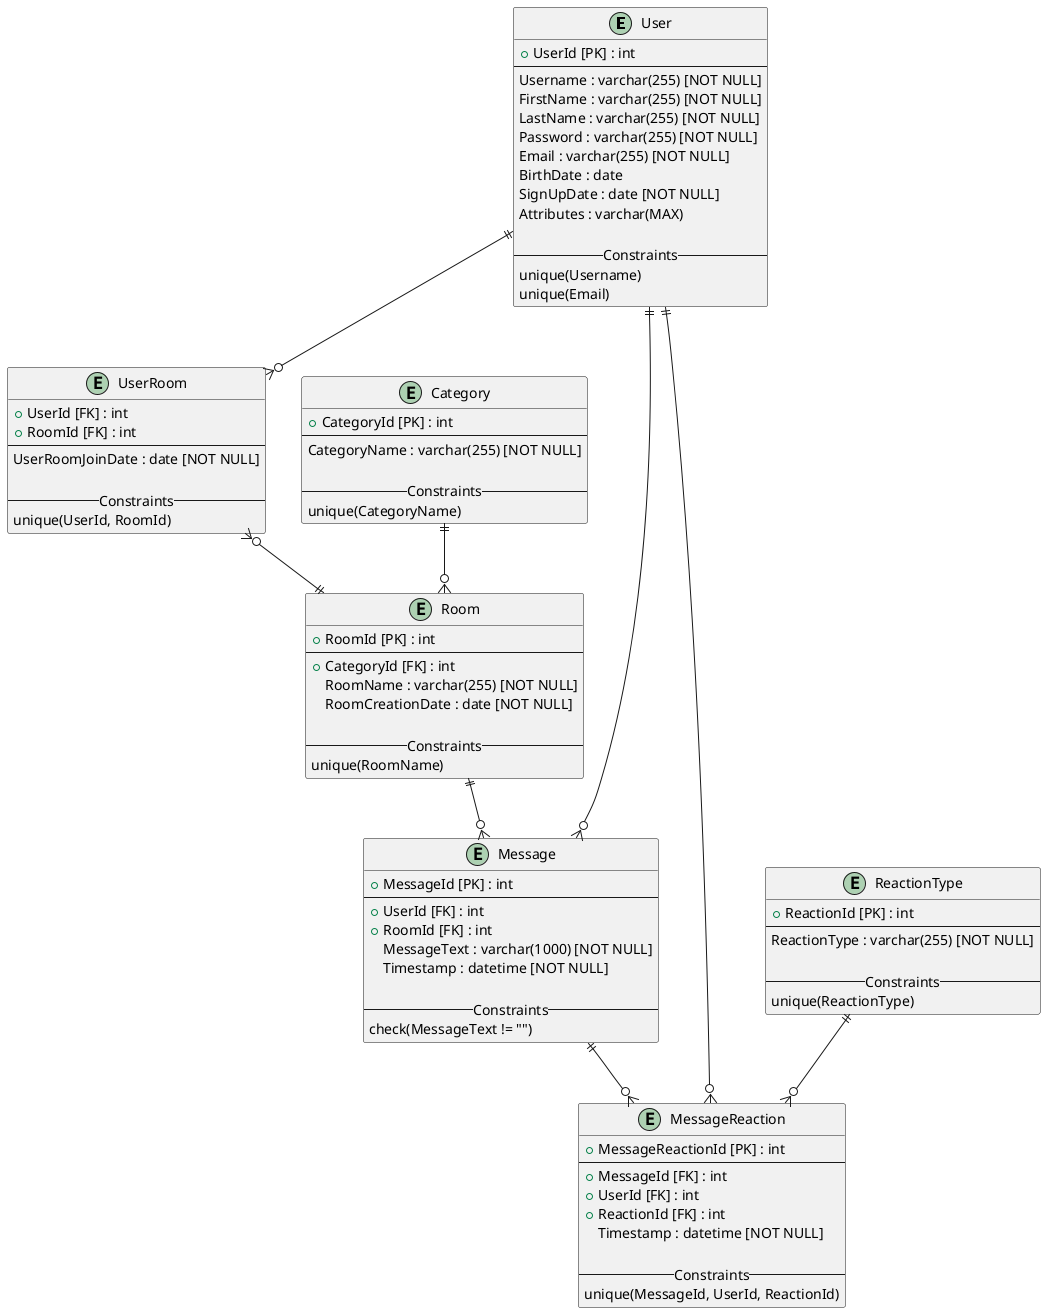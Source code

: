 @startuml "Chatflow"

entity "User" as user {
  + UserId [PK] : int
  --
  Username : varchar(255) [NOT NULL]
  FirstName : varchar(255) [NOT NULL]
  LastName : varchar(255) [NOT NULL]
  Password : varchar(255) [NOT NULL]
  Email : varchar(255) [NOT NULL]
  BirthDate : date
  SignUpDate : date [NOT NULL]
  Attributes : varchar(MAX)

  -- Constraints --
  unique(Username)
  unique(Email)
}

entity "Room" as room {
  + RoomId [PK] : int
  --
  + CategoryId [FK] : int
  RoomName : varchar(255) [NOT NULL]
  RoomCreationDate : date [NOT NULL]

  -- Constraints --
  unique(RoomName)
}

entity "Category" as category {
  + CategoryId [PK] : int
  --
  CategoryName : varchar(255) [NOT NULL]

  -- Constraints --
  unique(CategoryName)
}

entity "UserRoom" as user_room {
  + UserId [FK] : int
  + RoomId [FK] : int
  --
  UserRoomJoinDate : date [NOT NULL]

  -- Constraints --
  unique(UserId, RoomId)
}

entity "Message" as message {
  + MessageId [PK] : int
  --
  + UserId [FK] : int
  + RoomId [FK] : int
  MessageText : varchar(1000) [NOT NULL]
  Timestamp : datetime [NOT NULL]

  -- Constraints --
  check(MessageText != "")
}

entity "ReactionType" as reaction {
  + ReactionId [PK] : int
  --
  ReactionType : varchar(255) [NOT NULL]

  -- Constraints --
  unique(ReactionType)
}



entity "MessageReaction" as message_reaction {
  + MessageReactionId [PK] : int
  --
  + MessageId [FK] : int
  + UserId [FK] : int
  + ReactionId [FK] : int
  Timestamp : datetime [NOT NULL]

  -- Constraints --
  unique(MessageId, UserId, ReactionId)
}

user ||--o{ user_room
user_room }o--|| room
room ||--o{ message
user ||--o{ message
category ||--o{ room
message ||--o{ message_reaction
user ||--o{ message_reaction
reaction ||--o{ message_reaction

@enduml
